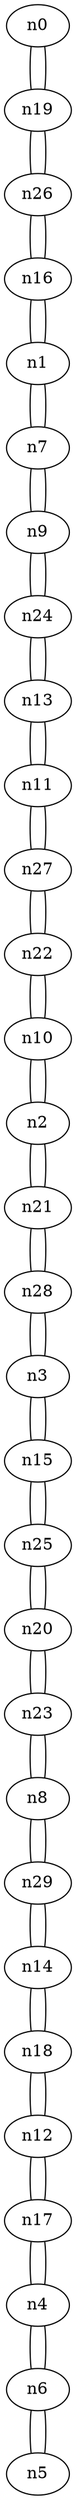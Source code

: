 graph {
n0;
n1;
n2;
n3;
n4;
n5;
n6;
n7;
n8;
n9;
n10;
n11;
n12;
n13;
n14;
n15;
n16;
n17;
n18;
n19;
n20;
n21;
n22;
n23;
n24;
n25;
n26;
n27;
n28;
n29;
n0 -- n19;
n1 -- n7;
n1 -- n16;
n2 -- n10;
n2 -- n21;
n3 -- n15;
n3 -- n28;
n4 -- n6;
n4 -- n17;
n5 -- n6;
n6 -- n5;
n6 -- n4;
n7 -- n9;
n7 -- n1;
n8 -- n29;
n8 -- n23;
n9 -- n7;
n9 -- n24;
n10 -- n2;
n10 -- n22;
n11 -- n13;
n11 -- n27;
n12 -- n17;
n12 -- n18;
n13 -- n24;
n13 -- n11;
n14 -- n29;
n14 -- n18;
n15 -- n25;
n15 -- n3;
n16 -- n1;
n16 -- n26;
n17 -- n12;
n17 -- n4;
n18 -- n12;
n18 -- n14;
n19 -- n0;
n19 -- n26;
n20 -- n23;
n20 -- n25;
n21 -- n2;
n21 -- n28;
n22 -- n10;
n22 -- n27;
n23 -- n20;
n23 -- n8;
n24 -- n9;
n24 -- n13;
n25 -- n15;
n25 -- n20;
n26 -- n16;
n26 -- n19;
n27 -- n22;
n27 -- n11;
n28 -- n3;
n28 -- n21;
n29 -- n14;
n29 -- n8;
}
